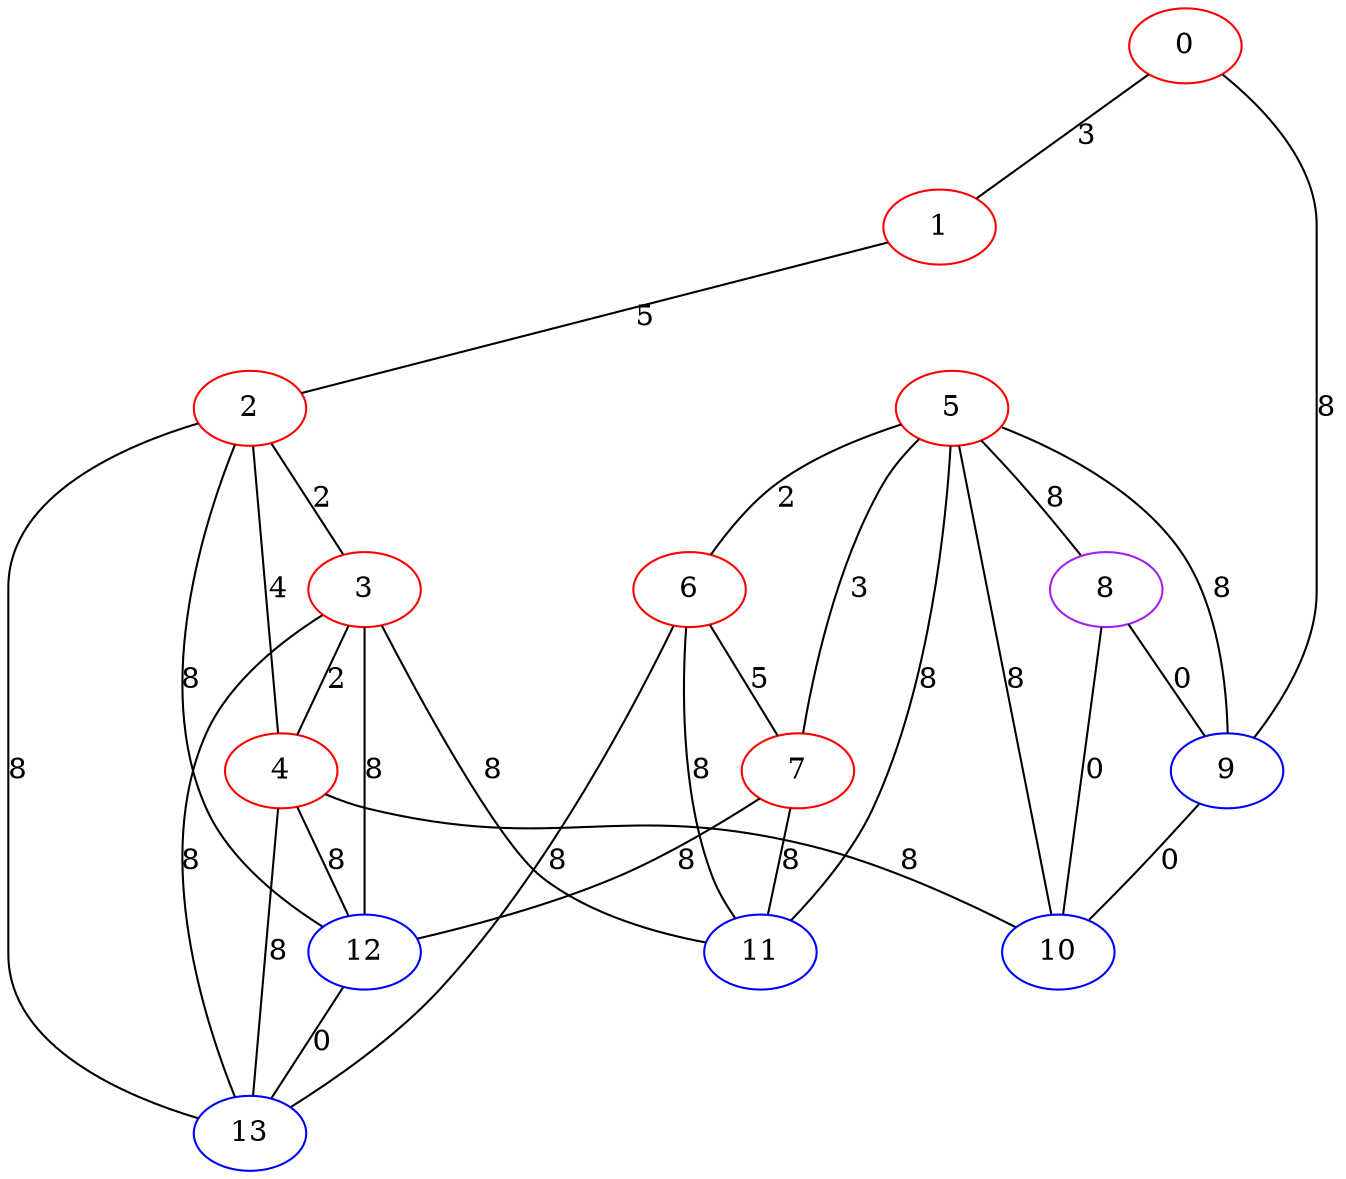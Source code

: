 graph "" {
0 [color=red, weight=1];
1 [color=red, weight=1];
2 [color=red, weight=1];
3 [color=red, weight=1];
4 [color=red, weight=1];
5 [color=red, weight=1];
6 [color=red, weight=1];
7 [color=red, weight=1];
8 [color=purple, weight=4];
9 [color=blue, weight=3];
10 [color=blue, weight=3];
11 [color=blue, weight=3];
12 [color=blue, weight=3];
13 [color=blue, weight=3];
0 -- 1  [key=0, label=3];
0 -- 9  [key=0, label=8];
1 -- 2  [key=0, label=5];
2 -- 3  [key=0, label=2];
2 -- 4  [key=0, label=4];
2 -- 13  [key=0, label=8];
2 -- 12  [key=0, label=8];
3 -- 12  [key=0, label=8];
3 -- 11  [key=0, label=8];
3 -- 4  [key=0, label=2];
3 -- 13  [key=0, label=8];
4 -- 12  [key=0, label=8];
4 -- 10  [key=0, label=8];
4 -- 13  [key=0, label=8];
5 -- 6  [key=0, label=2];
5 -- 7  [key=0, label=3];
5 -- 8  [key=0, label=8];
5 -- 9  [key=0, label=8];
5 -- 10  [key=0, label=8];
5 -- 11  [key=0, label=8];
6 -- 11  [key=0, label=8];
6 -- 13  [key=0, label=8];
6 -- 7  [key=0, label=5];
7 -- 11  [key=0, label=8];
7 -- 12  [key=0, label=8];
8 -- 9  [key=0, label=0];
8 -- 10  [key=0, label=0];
9 -- 10  [key=0, label=0];
12 -- 13  [key=0, label=0];
}
